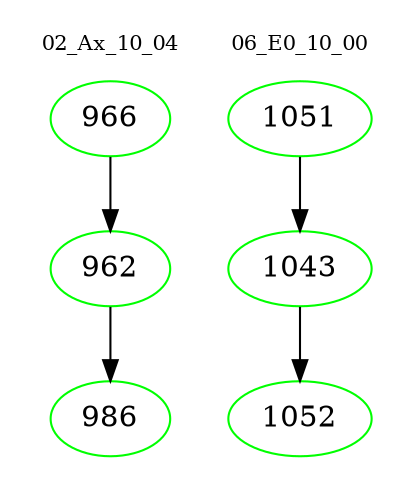 digraph{
subgraph cluster_0 {
color = white
label = "02_Ax_10_04";
fontsize=10;
T0_966 [label="966", color="green"]
T0_966 -> T0_962 [color="black"]
T0_962 [label="962", color="green"]
T0_962 -> T0_986 [color="black"]
T0_986 [label="986", color="green"]
}
subgraph cluster_1 {
color = white
label = "06_E0_10_00";
fontsize=10;
T1_1051 [label="1051", color="green"]
T1_1051 -> T1_1043 [color="black"]
T1_1043 [label="1043", color="green"]
T1_1043 -> T1_1052 [color="black"]
T1_1052 [label="1052", color="green"]
}
}
